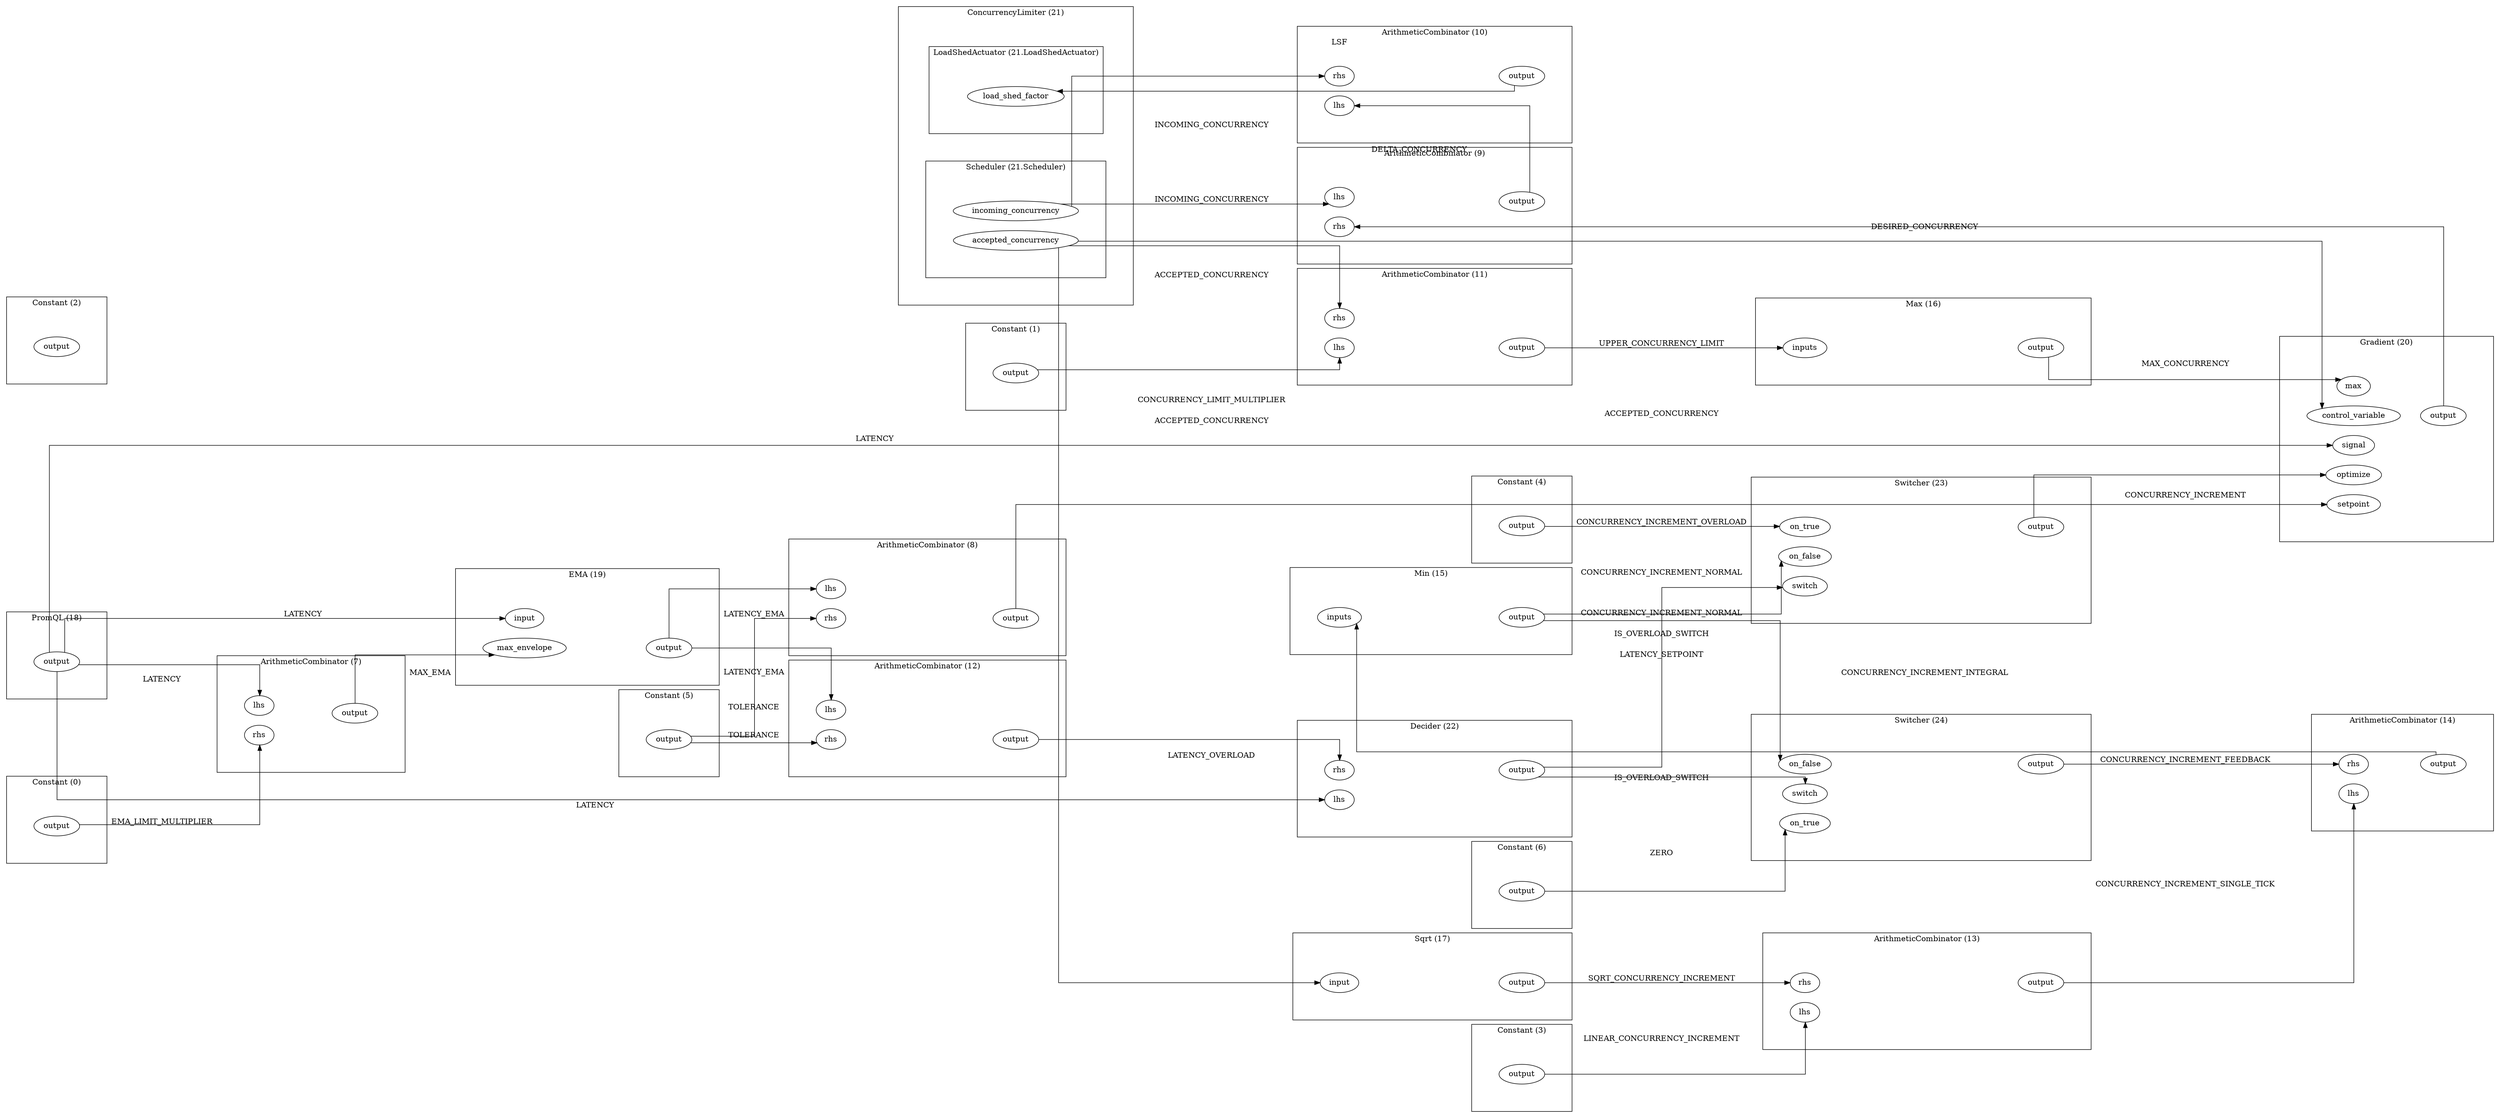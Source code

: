 digraph  {
	subgraph cluster_s27 {
		label="ArithmeticCombinator (10)";margin="50.0";
		n28[label="lhs"];
		n30[label="output"];
		n29[label="rhs"];
		n29->n30[style="invis"];
		{rank=same; n28;n29;};
		{rank=same; n30;};
		
	}
	subgraph cluster_s31 {
		label="ArithmeticCombinator (11)";margin="50.0";
		n33[label="lhs"];
		n34[label="output"];
		n32[label="rhs"];
		n33->n34[style="invis"];
		{rank=same; n32;n33;};
		{rank=same; n34;};
		
	}
	subgraph cluster_s35 {
		label="ArithmeticCombinator (12)";margin="50.0";
		n36[label="lhs"];
		n38[label="output"];
		n37[label="rhs"];
		n37->n38[style="invis"];
		{rank=same; n36;n37;};
		{rank=same; n38;};
		
	}
	subgraph cluster_s39 {
		label="ArithmeticCombinator (13)";margin="50.0";
		n40[label="lhs"];
		n42[label="output"];
		n41[label="rhs"];
		n41->n42[style="invis"];
		{rank=same; n40;n41;};
		{rank=same; n42;};
		
	}
	subgraph cluster_s43 {
		label="ArithmeticCombinator (14)";margin="50.0";
		n44[label="lhs"];
		n46[label="output"];
		n45[label="rhs"];
		n45->n46[style="invis"];
		{rank=same; n44;n45;};
		{rank=same; n46;};
		
	}
	subgraph cluster_s15 {
		label="ArithmeticCombinator (7)";margin="50.0";
		n16[label="lhs"];
		n18[label="output"];
		n17[label="rhs"];
		n17->n18[style="invis"];
		{rank=same; n18;};
		{rank=same; n16;n17;};
		
	}
	subgraph cluster_s19 {
		label="ArithmeticCombinator (8)";margin="50.0";
		n20[label="lhs"];
		n22[label="output"];
		n21[label="rhs"];
		n21->n22[style="invis"];
		{rank=same; n20;n21;};
		{rank=same; n22;};
		
	}
	subgraph cluster_s23 {
		label="ArithmeticCombinator (9)";margin="50.0";
		n24[label="lhs"];
		n26[label="output"];
		n25[label="rhs"];
		n25->n26[style="invis"];
		{rank=same; n24;n25;};
		{rank=same; n26;};
		
	}
	subgraph cluster_s69 {
		subgraph cluster_s73 {
			label="LoadShedActuator (21.LoadShedActuator)";margin="50.0";
			n74[label="load_shed_factor"];
			{rank=same; n74;};
			
		}
		subgraph cluster_s70 {
			label="Scheduler (21.Scheduler)";margin="50.0";
			n71[label="accepted_concurrency"];
			n72[label="incoming_concurrency"];
			{rank=same; n71;n72;};
			
		}
		label="ConcurrencyLimiter (21)";margin="50.0";
		
	}
	subgraph cluster_s1 {
		label="Constant (0)";margin="50.0";
		n2[label="output"];
		{rank=same; n2;};
		
	}
	subgraph cluster_s3 {
		label="Constant (1)";margin="50.0";
		n4[label="output"];
		{rank=same; n4;};
		
	}
	subgraph cluster_s5 {
		label="Constant (2)";margin="50.0";
		n6[label="output"];
		{rank=same; n6;};
		
	}
	subgraph cluster_s7 {
		label="Constant (3)";margin="50.0";
		n8[label="output"];
		{rank=same; n8;};
		
	}
	subgraph cluster_s9 {
		label="Constant (4)";margin="50.0";
		n10[label="output"];
		{rank=same; n10;};
		
	}
	subgraph cluster_s11 {
		label="Constant (5)";margin="50.0";
		n12[label="output"];
		{rank=same; n12;};
		
	}
	subgraph cluster_s13 {
		label="Constant (6)";margin="50.0";
		n14[label="output"];
		{rank=same; n14;};
		
	}
	subgraph cluster_s75 {
		label="Decider (22)";margin="50.0";
		n76[label="lhs"];
		n78[label="output"];
		n77[label="rhs"];
		n77->n78[style="invis"];
		{rank=same; n76;n77;};
		{rank=same; n78;};
		
	}
	subgraph cluster_s58 {
		label="EMA (19)";margin="50.0";
		n59[label="input"];
		n60[label="max_envelope"];
		n61[label="output"];
		n60->n61[style="invis"];
		{rank=same; n61;};
		{rank=same; n59;n60;};
		
	}
	subgraph cluster_s62 {
		label="Gradient (20)";margin="50.0";
		n66[label="control_variable"];
		n65[label="max"];
		n64[label="optimize"];
		n68[label="output"];
		n63[label="setpoint"];
		n67[label="signal"];
		n67->n68[style="invis"];
		{rank=same; n63;n64;n65;n66;n67;};
		{rank=same; n68;};
		
	}
	subgraph cluster_s50 {
		label="Max (16)";margin="50.0";
		n51[label="inputs"];
		n52[label="output"];
		n51->n52[style="invis"];
		{rank=same; n51;};
		{rank=same; n52;};
		
	}
	subgraph cluster_s47 {
		label="Min (15)";margin="50.0";
		n48[label="inputs"];
		n49[label="output"];
		n48->n49[style="invis"];
		{rank=same; n48;};
		{rank=same; n49;};
		
	}
	subgraph cluster_s56 {
		label="PromQL (18)";margin="50.0";
		n57[label="output"];
		{rank=same; n57;};
		
	}
	subgraph cluster_s53 {
		label="Sqrt (17)";margin="50.0";
		n54[label="input"];
		n55[label="output"];
		n54->n55[style="invis"];
		{rank=same; n55;};
		{rank=same; n54;};
		
	}
	subgraph cluster_s79 {
		label="Switcher (23)";margin="50.0";
		n80[label="on_false"];
		n82[label="on_true"];
		n83[label="output"];
		n81[label="switch"];
		n82->n83[style="invis"];
		{rank=same; n80;n81;n82;};
		{rank=same; n83;};
		
	}
	subgraph cluster_s84 {
		label="Switcher (24)";margin="50.0";
		n87[label="on_false"];
		n86[label="on_true"];
		n88[label="output"];
		n85[label="switch"];
		n87->n88[style="invis"];
		{rank=same; n85;n86;n87;};
		{rank=same; n88;};
		
	}
	rankdir="LR";splines="ortho";
	n71->n32[label="ACCEPTED_CONCURRENCY"];
	n71->n54[label="ACCEPTED_CONCURRENCY"];
	n71->n66[label="ACCEPTED_CONCURRENCY"];
	n72->n24[label="INCOMING_CONCURRENCY"];
	n72->n29[label="INCOMING_CONCURRENCY"];
	n83->n64[label="CONCURRENCY_INCREMENT"];
	n88->n45[label="CONCURRENCY_INCREMENT_FEEDBACK"];
	n4->n33[label="CONCURRENCY_LIMIT_MULTIPLIER"];
	n18->n60[label="MAX_EMA"];
	n26->n28[label="DELTA_CONCURRENCY"];
	n38->n77[label="LATENCY_OVERLOAD"];
	n78->n81[label="IS_OVERLOAD_SWITCH"];
	n78->n85[label="IS_OVERLOAD_SWITCH"];
	n52->n65[label="MAX_CONCURRENCY"];
	n8->n40[label="LINEAR_CONCURRENCY_INCREMENT"];
	n10->n82[label="CONCURRENCY_INCREMENT_OVERLOAD"];
	n22->n63[label="LATENCY_SETPOINT"];
	n42->n44[label="CONCURRENCY_INCREMENT_SINGLE_TICK"];
	n46->n48[label="CONCURRENCY_INCREMENT_INTEGRAL"];
	n68->n25[label="DESIRED_CONCURRENCY"];
	n2->n17[label="EMA_LIMIT_MULTIPLIER"];
	n14->n86[label="ZERO"];
	n30->n74[label="LSF"];
	n49->n80[label="CONCURRENCY_INCREMENT_NORMAL"];
	n49->n87[label="CONCURRENCY_INCREMENT_NORMAL"];
	n57->n16[label="LATENCY"];
	n57->n59[label="LATENCY"];
	n57->n67[label="LATENCY"];
	n57->n76[label="LATENCY"];
	n12->n21[label="TOLERANCE"];
	n12->n37[label="TOLERANCE"];
	n34->n51[label="UPPER_CONCURRENCY_LIMIT"];
	n55->n41[label="SQRT_CONCURRENCY_INCREMENT"];
	n61->n20[label="LATENCY_EMA"];
	n61->n36[label="LATENCY_EMA"];
	
}
